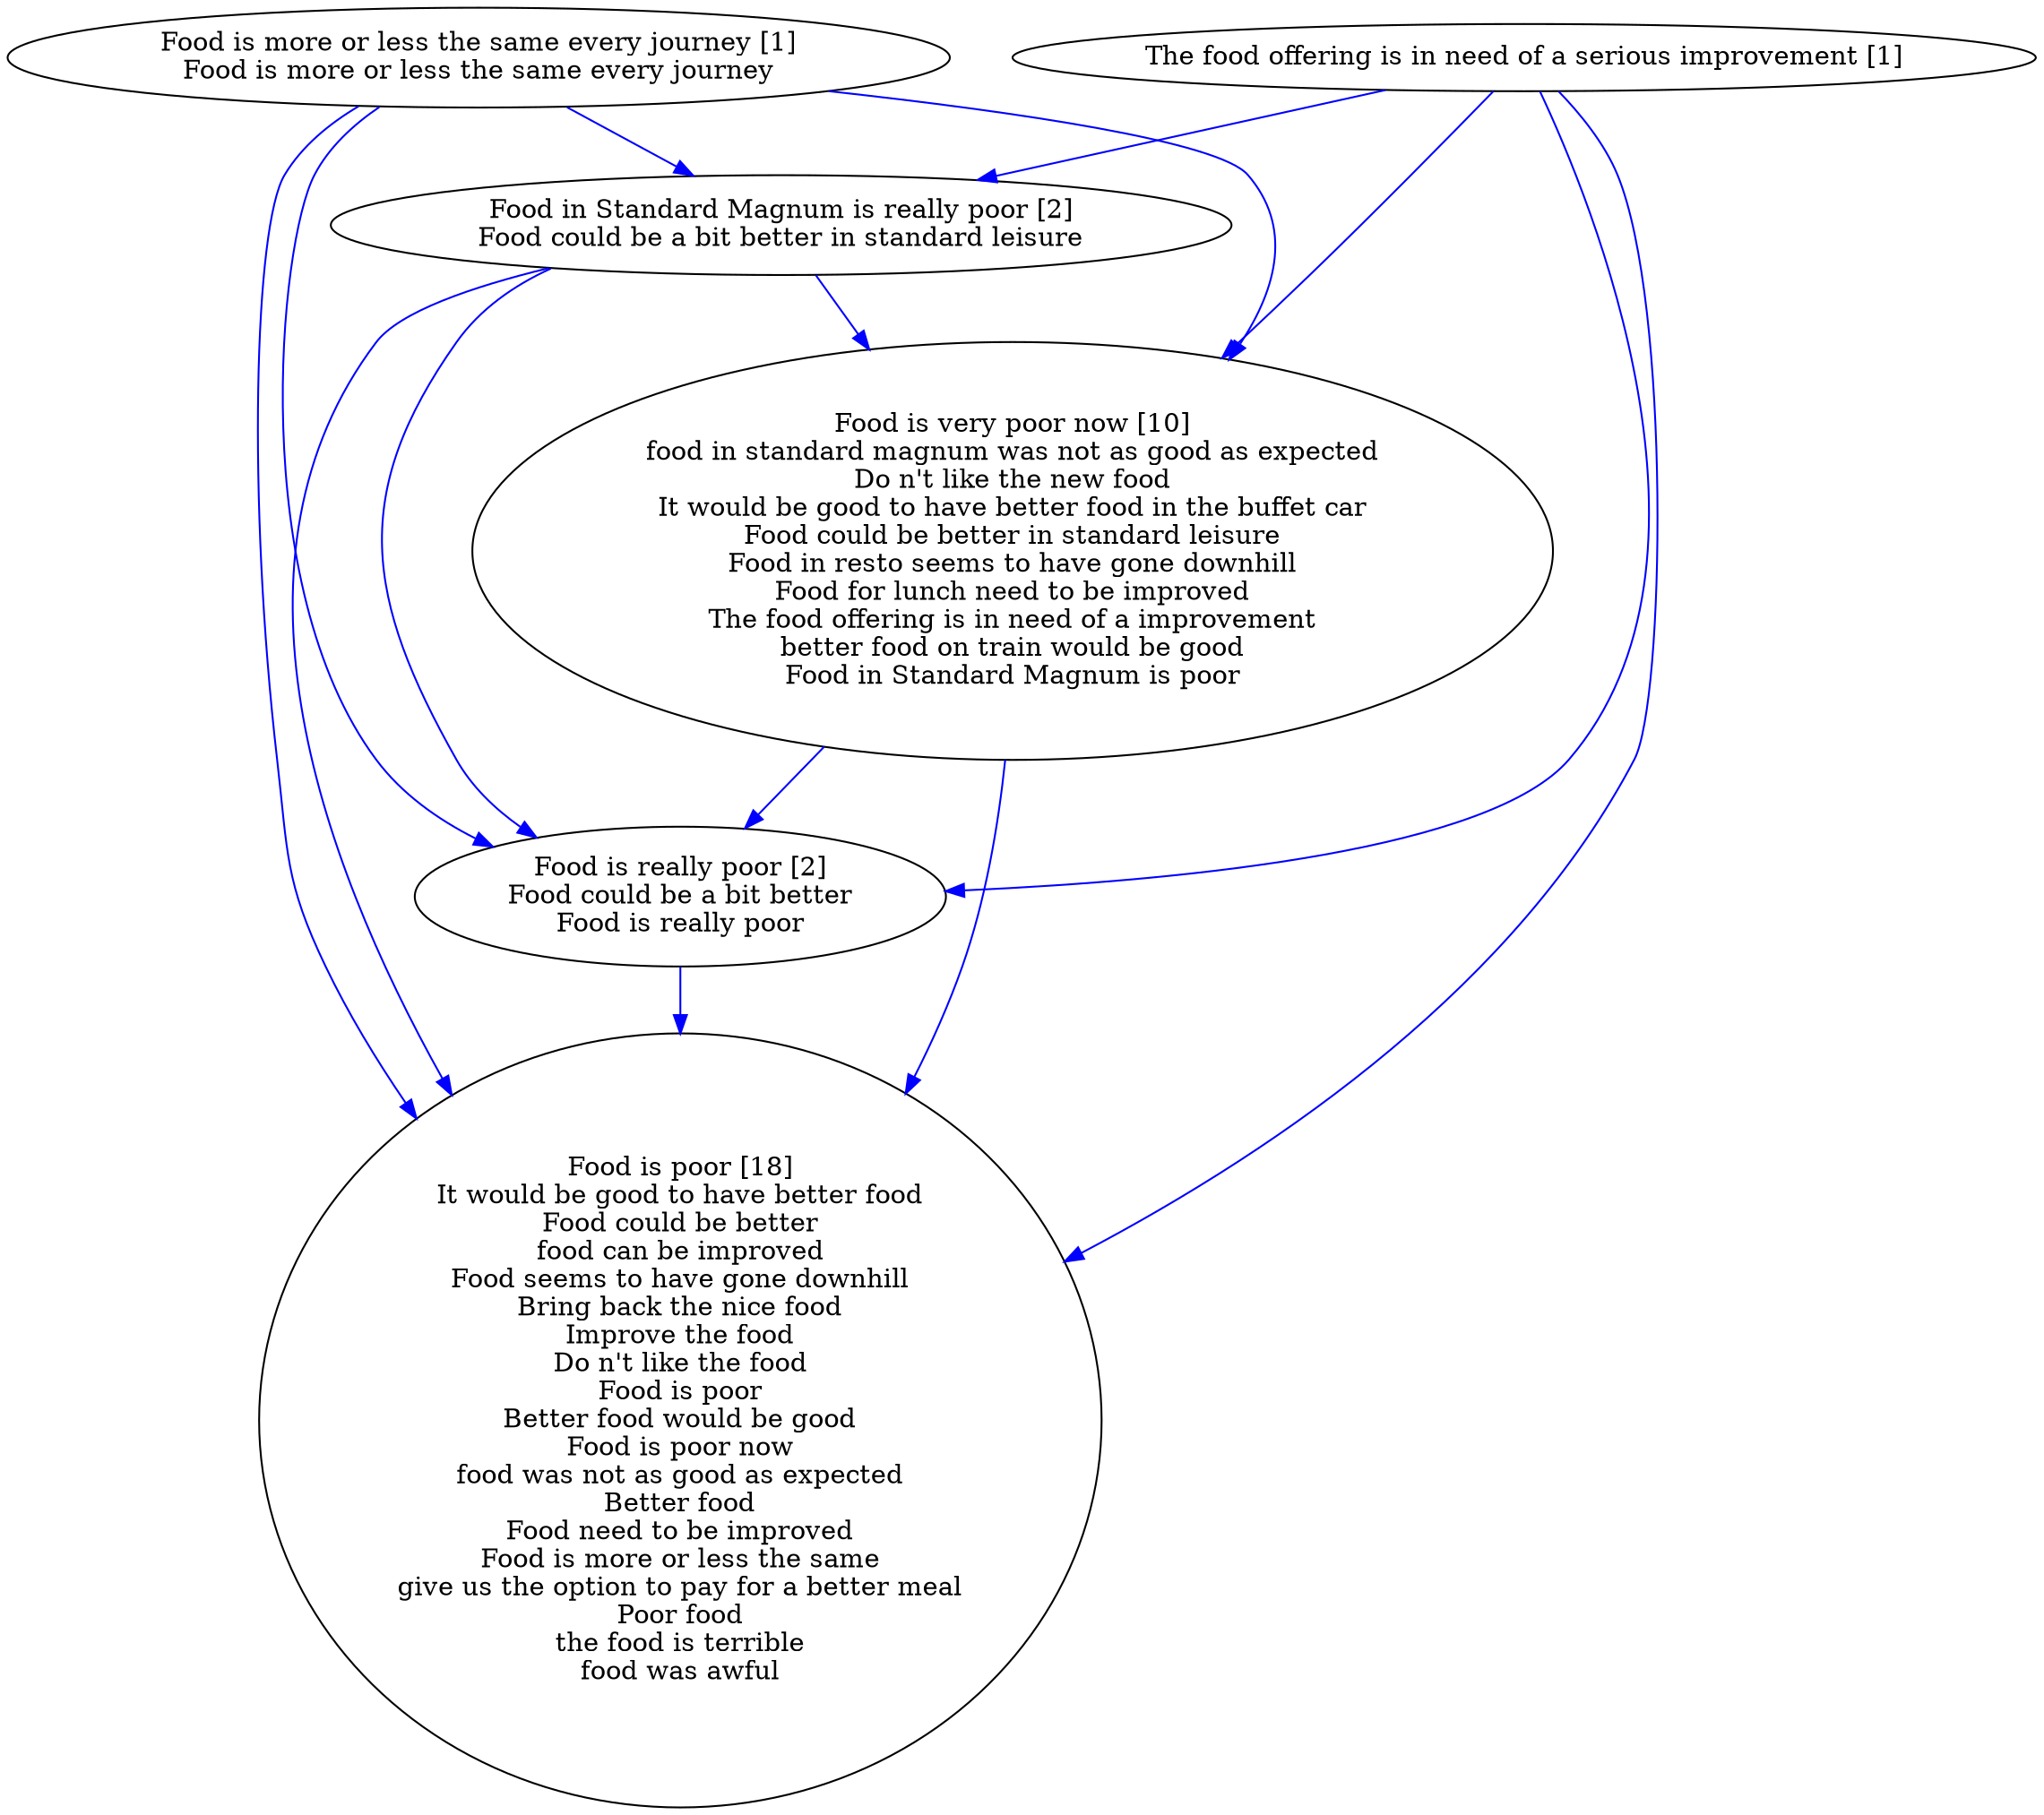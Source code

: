 digraph collapsedGraph {
"Food is very poor now [10]\nfood in standard magnum was not as good as expected\nDo n't like the new food\nIt would be good to have better food in the buffet car\nFood could be better in standard leisure\nFood in resto seems to have gone downhill\nFood for lunch need to be improved\nThe food offering is in need of a improvement\nbetter food on train would be good\nFood in Standard Magnum is poor""Food is poor [18]\nIt would be good to have better food\nFood could be better\nfood can be improved\nFood seems to have gone downhill\nBring back the nice food\nImprove the food\nDo n't like the food\nFood is poor\nBetter food would be good\nFood is poor now\nfood was not as good as expected\nBetter food\nFood need to be improved\nFood is more or less the same\ngive us the option to pay for a better meal\nPoor food\nthe food is terrible\nfood was awful""Food is really poor [2]\nFood could be a bit better\nFood is really poor""Food in Standard Magnum is really poor [2]\nFood could be a bit better in standard leisure""Food is more or less the same every journey [1]\nFood is more or less the same every journey""The food offering is in need of a serious improvement [1]""Food is really poor [2]\nFood could be a bit better\nFood is really poor" -> "Food is poor [18]\nIt would be good to have better food\nFood could be better\nfood can be improved\nFood seems to have gone downhill\nBring back the nice food\nImprove the food\nDo n't like the food\nFood is poor\nBetter food would be good\nFood is poor now\nfood was not as good as expected\nBetter food\nFood need to be improved\nFood is more or less the same\ngive us the option to pay for a better meal\nPoor food\nthe food is terrible\nfood was awful" [color=blue]
"Food is very poor now [10]\nfood in standard magnum was not as good as expected\nDo n't like the new food\nIt would be good to have better food in the buffet car\nFood could be better in standard leisure\nFood in resto seems to have gone downhill\nFood for lunch need to be improved\nThe food offering is in need of a improvement\nbetter food on train would be good\nFood in Standard Magnum is poor" -> "Food is poor [18]\nIt would be good to have better food\nFood could be better\nfood can be improved\nFood seems to have gone downhill\nBring back the nice food\nImprove the food\nDo n't like the food\nFood is poor\nBetter food would be good\nFood is poor now\nfood was not as good as expected\nBetter food\nFood need to be improved\nFood is more or less the same\ngive us the option to pay for a better meal\nPoor food\nthe food is terrible\nfood was awful" [color=blue]
"Food in Standard Magnum is really poor [2]\nFood could be a bit better in standard leisure" -> "Food is very poor now [10]\nfood in standard magnum was not as good as expected\nDo n't like the new food\nIt would be good to have better food in the buffet car\nFood could be better in standard leisure\nFood in resto seems to have gone downhill\nFood for lunch need to be improved\nThe food offering is in need of a improvement\nbetter food on train would be good\nFood in Standard Magnum is poor" [color=blue]
"Food in Standard Magnum is really poor [2]\nFood could be a bit better in standard leisure" -> "Food is really poor [2]\nFood could be a bit better\nFood is really poor" [color=blue]
"Food is more or less the same every journey [1]\nFood is more or less the same every journey" -> "Food is very poor now [10]\nfood in standard magnum was not as good as expected\nDo n't like the new food\nIt would be good to have better food in the buffet car\nFood could be better in standard leisure\nFood in resto seems to have gone downhill\nFood for lunch need to be improved\nThe food offering is in need of a improvement\nbetter food on train would be good\nFood in Standard Magnum is poor" [color=blue]
"Food is more or less the same every journey [1]\nFood is more or less the same every journey" -> "Food in Standard Magnum is really poor [2]\nFood could be a bit better in standard leisure" [color=blue]
"Food is more or less the same every journey [1]\nFood is more or less the same every journey" -> "Food is really poor [2]\nFood could be a bit better\nFood is really poor" [color=blue]
"Food is more or less the same every journey [1]\nFood is more or less the same every journey" -> "Food is poor [18]\nIt would be good to have better food\nFood could be better\nfood can be improved\nFood seems to have gone downhill\nBring back the nice food\nImprove the food\nDo n't like the food\nFood is poor\nBetter food would be good\nFood is poor now\nfood was not as good as expected\nBetter food\nFood need to be improved\nFood is more or less the same\ngive us the option to pay for a better meal\nPoor food\nthe food is terrible\nfood was awful" [color=blue]
"The food offering is in need of a serious improvement [1]" -> "Food is very poor now [10]\nfood in standard magnum was not as good as expected\nDo n't like the new food\nIt would be good to have better food in the buffet car\nFood could be better in standard leisure\nFood in resto seems to have gone downhill\nFood for lunch need to be improved\nThe food offering is in need of a improvement\nbetter food on train would be good\nFood in Standard Magnum is poor" [color=blue]
"The food offering is in need of a serious improvement [1]" -> "Food in Standard Magnum is really poor [2]\nFood could be a bit better in standard leisure" [color=blue]
"The food offering is in need of a serious improvement [1]" -> "Food is really poor [2]\nFood could be a bit better\nFood is really poor" [color=blue]
"The food offering is in need of a serious improvement [1]" -> "Food is poor [18]\nIt would be good to have better food\nFood could be better\nfood can be improved\nFood seems to have gone downhill\nBring back the nice food\nImprove the food\nDo n't like the food\nFood is poor\nBetter food would be good\nFood is poor now\nfood was not as good as expected\nBetter food\nFood need to be improved\nFood is more or less the same\ngive us the option to pay for a better meal\nPoor food\nthe food is terrible\nfood was awful" [color=blue]
"Food in Standard Magnum is really poor [2]\nFood could be a bit better in standard leisure" -> "Food is poor [18]\nIt would be good to have better food\nFood could be better\nfood can be improved\nFood seems to have gone downhill\nBring back the nice food\nImprove the food\nDo n't like the food\nFood is poor\nBetter food would be good\nFood is poor now\nfood was not as good as expected\nBetter food\nFood need to be improved\nFood is more or less the same\ngive us the option to pay for a better meal\nPoor food\nthe food is terrible\nfood was awful" [color=blue]
"Food is very poor now [10]\nfood in standard magnum was not as good as expected\nDo n't like the new food\nIt would be good to have better food in the buffet car\nFood could be better in standard leisure\nFood in resto seems to have gone downhill\nFood for lunch need to be improved\nThe food offering is in need of a improvement\nbetter food on train would be good\nFood in Standard Magnum is poor" -> "Food is really poor [2]\nFood could be a bit better\nFood is really poor" [color=blue]
}
